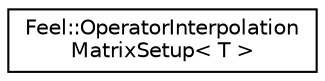 digraph "Graphical Class Hierarchy"
{
 // LATEX_PDF_SIZE
  edge [fontname="Helvetica",fontsize="10",labelfontname="Helvetica",labelfontsize="10"];
  node [fontname="Helvetica",fontsize="10",shape=record];
  rankdir="LR";
  Node0 [label="Feel::OperatorInterpolation\lMatrixSetup\< T \>",height=0.2,width=0.4,color="black", fillcolor="white", style="filled",URL="$structFeel_1_1OperatorInterpolationMatrixSetup.html",tooltip=" "];
}

